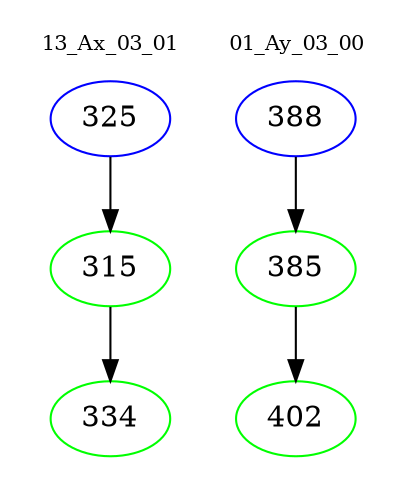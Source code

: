 digraph{
subgraph cluster_0 {
color = white
label = "13_Ax_03_01";
fontsize=10;
T0_325 [label="325", color="blue"]
T0_325 -> T0_315 [color="black"]
T0_315 [label="315", color="green"]
T0_315 -> T0_334 [color="black"]
T0_334 [label="334", color="green"]
}
subgraph cluster_1 {
color = white
label = "01_Ay_03_00";
fontsize=10;
T1_388 [label="388", color="blue"]
T1_388 -> T1_385 [color="black"]
T1_385 [label="385", color="green"]
T1_385 -> T1_402 [color="black"]
T1_402 [label="402", color="green"]
}
}
